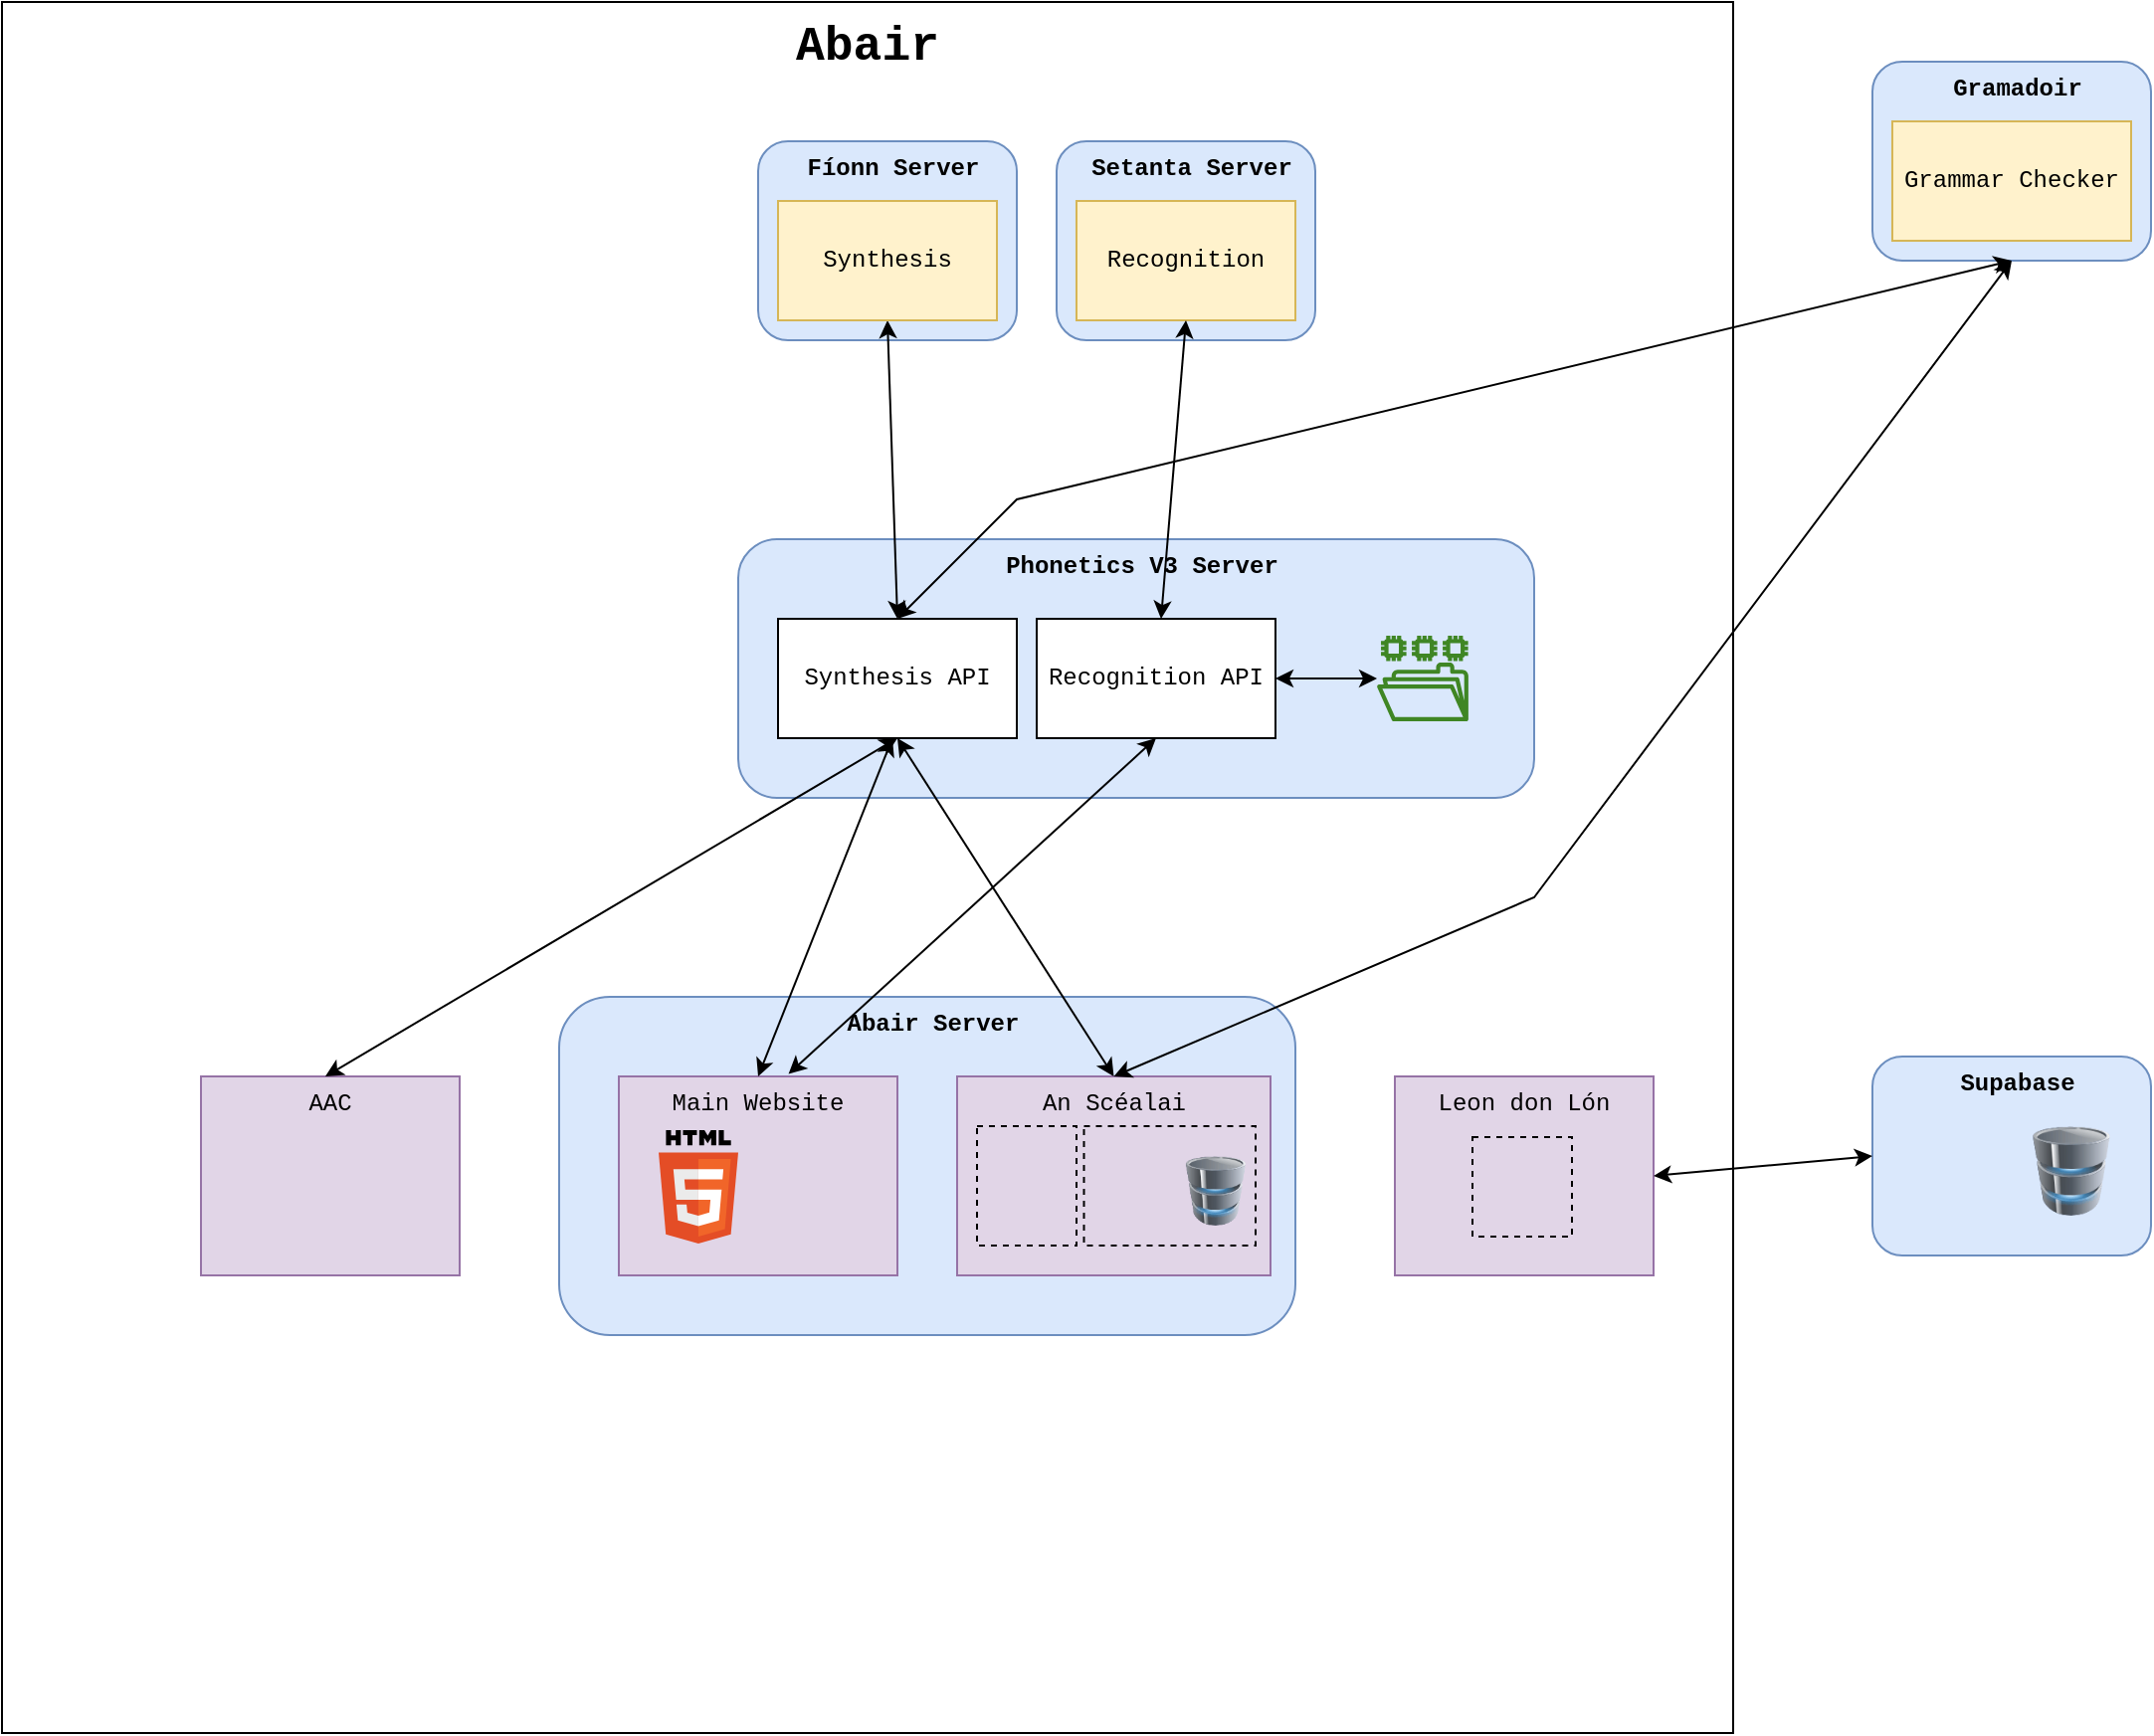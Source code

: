 <mxfile version="20.2.6" type="github">
  <diagram id="iL3Ci0VHsfsv6P6rhu0O" name="Page-1">
    <mxGraphModel dx="2249" dy="793" grid="1" gridSize="10" guides="1" tooltips="1" connect="1" arrows="1" fold="1" page="1" pageScale="1" pageWidth="827" pageHeight="1169" math="0" shadow="0">
      <root>
        <mxCell id="0" />
        <mxCell id="1" parent="0" />
        <mxCell id="GIwCOrzvr7B7RTmfqrwE-1" value="&lt;font face=&quot;Courier New&quot;&gt;&lt;b&gt;Abair&lt;/b&gt;&lt;/font&gt;" style="whiteSpace=wrap;html=1;aspect=fixed;verticalAlign=top;fontSize=24;fontFamily=Verdana;" vertex="1" parent="1">
          <mxGeometry x="-300" y="160" width="870" height="870" as="geometry" />
        </mxCell>
        <mxCell id="GIwCOrzvr7B7RTmfqrwE-10" value="Fíonn Server" style="rounded=1;whiteSpace=wrap;html=1;verticalAlign=top;align=center;labelPosition=center;verticalLabelPosition=middle;fontStyle=1;spacingTop=0;spacingLeft=6;fillColor=#dae8fc;strokeColor=#6c8ebf;fontFamily=Courier New;" vertex="1" parent="1">
          <mxGeometry x="80" y="230" width="130" height="100" as="geometry" />
        </mxCell>
        <mxCell id="GIwCOrzvr7B7RTmfqrwE-4" value="Phonetics V3 Server" style="rounded=1;whiteSpace=wrap;html=1;verticalAlign=top;align=center;labelPosition=center;verticalLabelPosition=middle;fontStyle=1;spacingTop=0;spacingLeft=6;fillColor=#dae8fc;strokeColor=#6c8ebf;fontFamily=Courier New;" vertex="1" parent="1">
          <mxGeometry x="70" y="430" width="400" height="130" as="geometry" />
        </mxCell>
        <mxCell id="GIwCOrzvr7B7RTmfqrwE-6" value="" style="endArrow=classic;startArrow=classic;html=1;rounded=0;entryX=0.5;entryY=1;entryDx=0;entryDy=0;exitX=0.5;exitY=0;exitDx=0;exitDy=0;" edge="1" parent="1" source="GIwCOrzvr7B7RTmfqrwE-8" target="GIwCOrzvr7B7RTmfqrwE-11">
          <mxGeometry width="50" height="50" relative="1" as="geometry">
            <mxPoint x="150" y="340" as="sourcePoint" />
            <mxPoint x="155" y="310" as="targetPoint" />
          </mxGeometry>
        </mxCell>
        <mxCell id="GIwCOrzvr7B7RTmfqrwE-8" value="Synthesis API" style="rounded=0;whiteSpace=wrap;html=1;fontFamily=Courier New;" vertex="1" parent="1">
          <mxGeometry x="90" y="470" width="120" height="60" as="geometry" />
        </mxCell>
        <mxCell id="GIwCOrzvr7B7RTmfqrwE-9" value="Recognition API" style="rounded=0;whiteSpace=wrap;html=1;fontFamily=Courier New;" vertex="1" parent="1">
          <mxGeometry x="220" y="470" width="120" height="60" as="geometry" />
        </mxCell>
        <mxCell id="GIwCOrzvr7B7RTmfqrwE-11" value="Synthesis" style="rounded=0;whiteSpace=wrap;html=1;fillColor=#fff2cc;strokeColor=#d6b656;fontFamily=Courier New;" vertex="1" parent="1">
          <mxGeometry x="90" y="260" width="110" height="60" as="geometry" />
        </mxCell>
        <mxCell id="GIwCOrzvr7B7RTmfqrwE-12" value="Setanta Server" style="rounded=1;whiteSpace=wrap;html=1;verticalAlign=top;align=center;labelPosition=center;verticalLabelPosition=middle;fontStyle=1;spacingTop=0;spacingLeft=6;fillColor=#dae8fc;strokeColor=#6c8ebf;fontFamily=Courier New;" vertex="1" parent="1">
          <mxGeometry x="230" y="230" width="130" height="100" as="geometry" />
        </mxCell>
        <mxCell id="GIwCOrzvr7B7RTmfqrwE-13" value="Recognition" style="rounded=0;whiteSpace=wrap;html=1;fillColor=#fff2cc;strokeColor=#d6b656;fontFamily=Courier New;" vertex="1" parent="1">
          <mxGeometry x="240" y="260" width="110" height="60" as="geometry" />
        </mxCell>
        <mxCell id="GIwCOrzvr7B7RTmfqrwE-14" value="Abair Server" style="rounded=1;whiteSpace=wrap;html=1;verticalAlign=top;align=center;labelPosition=center;verticalLabelPosition=middle;fontStyle=1;spacingTop=0;spacingLeft=6;fillColor=#dae8fc;strokeColor=#6c8ebf;fontFamily=Courier New;" vertex="1" parent="1">
          <mxGeometry x="-20" y="660" width="370" height="170" as="geometry" />
        </mxCell>
        <mxCell id="GIwCOrzvr7B7RTmfqrwE-7" value="" style="endArrow=classic;startArrow=classic;html=1;rounded=0;entryX=0.5;entryY=1;entryDx=0;entryDy=0;" edge="1" parent="1" source="GIwCOrzvr7B7RTmfqrwE-9" target="GIwCOrzvr7B7RTmfqrwE-13">
          <mxGeometry width="50" height="50" relative="1" as="geometry">
            <mxPoint x="280" y="370" as="sourcePoint" />
            <mxPoint x="290" y="320" as="targetPoint" />
          </mxGeometry>
        </mxCell>
        <mxCell id="GIwCOrzvr7B7RTmfqrwE-15" value="Gramadoir" style="rounded=1;whiteSpace=wrap;html=1;verticalAlign=top;align=center;labelPosition=center;verticalLabelPosition=middle;fontStyle=1;spacingTop=0;spacingLeft=6;fillColor=#dae8fc;strokeColor=#6c8ebf;fontFamily=Courier New;" vertex="1" parent="1">
          <mxGeometry x="640" y="190" width="140" height="100" as="geometry" />
        </mxCell>
        <mxCell id="GIwCOrzvr7B7RTmfqrwE-16" value="Grammar Checker" style="rounded=0;whiteSpace=wrap;html=1;fillColor=#fff2cc;strokeColor=#d6b656;fontFamily=Courier New;" vertex="1" parent="1">
          <mxGeometry x="650" y="220" width="120" height="60" as="geometry" />
        </mxCell>
        <mxCell id="GIwCOrzvr7B7RTmfqrwE-17" value="Main Website" style="rounded=0;whiteSpace=wrap;html=1;fontFamily=Courier New;fillColor=#e1d5e7;strokeColor=#9673a6;verticalAlign=top;" vertex="1" parent="1">
          <mxGeometry x="10" y="700" width="140" height="100" as="geometry" />
        </mxCell>
        <mxCell id="GIwCOrzvr7B7RTmfqrwE-18" value="An Scéalai" style="rounded=0;whiteSpace=wrap;html=1;fontFamily=Courier New;fillColor=#e1d5e7;strokeColor=#9673a6;verticalAlign=top;" vertex="1" parent="1">
          <mxGeometry x="180" y="700" width="157.5" height="100" as="geometry" />
        </mxCell>
        <mxCell id="GIwCOrzvr7B7RTmfqrwE-19" value="" style="endArrow=classic;startArrow=classic;html=1;rounded=0;entryX=0.5;entryY=1;entryDx=0;entryDy=0;exitX=0.5;exitY=0;exitDx=0;exitDy=0;" edge="1" parent="1" source="GIwCOrzvr7B7RTmfqrwE-17">
          <mxGeometry width="50" height="50" relative="1" as="geometry">
            <mxPoint x="152.5" y="680" as="sourcePoint" />
            <mxPoint x="147.5" y="530" as="targetPoint" />
          </mxGeometry>
        </mxCell>
        <mxCell id="GIwCOrzvr7B7RTmfqrwE-20" value="" style="endArrow=classic;startArrow=classic;html=1;rounded=0;entryX=0.5;entryY=1;entryDx=0;entryDy=0;exitX=0.5;exitY=0;exitDx=0;exitDy=0;" edge="1" parent="1" source="GIwCOrzvr7B7RTmfqrwE-18" target="GIwCOrzvr7B7RTmfqrwE-8">
          <mxGeometry width="50" height="50" relative="1" as="geometry">
            <mxPoint x="160" y="710" as="sourcePoint" />
            <mxPoint x="157.5" y="540" as="targetPoint" />
          </mxGeometry>
        </mxCell>
        <mxCell id="GIwCOrzvr7B7RTmfqrwE-21" value="" style="endArrow=classic;startArrow=classic;html=1;rounded=0;entryX=0.5;entryY=1;entryDx=0;entryDy=0;exitX=0.609;exitY=-0.012;exitDx=0;exitDy=0;exitPerimeter=0;" edge="1" parent="1" source="GIwCOrzvr7B7RTmfqrwE-17" target="GIwCOrzvr7B7RTmfqrwE-9">
          <mxGeometry width="50" height="50" relative="1" as="geometry">
            <mxPoint x="150" y="700" as="sourcePoint" />
            <mxPoint x="157.5" y="540" as="targetPoint" />
          </mxGeometry>
        </mxCell>
        <mxCell id="GIwCOrzvr7B7RTmfqrwE-23" value="" style="endArrow=classic;startArrow=classic;html=1;rounded=0;entryX=0.5;entryY=1;entryDx=0;entryDy=0;exitX=0.5;exitY=0;exitDx=0;exitDy=0;" edge="1" parent="1" source="GIwCOrzvr7B7RTmfqrwE-18" target="GIwCOrzvr7B7RTmfqrwE-15">
          <mxGeometry width="50" height="50" relative="1" as="geometry">
            <mxPoint x="290" y="710" as="sourcePoint" />
            <mxPoint x="160" y="540" as="targetPoint" />
            <Array as="points">
              <mxPoint x="470" y="610" />
            </Array>
          </mxGeometry>
        </mxCell>
        <mxCell id="GIwCOrzvr7B7RTmfqrwE-24" value="Leon don Lón" style="rounded=0;whiteSpace=wrap;html=1;fontFamily=Courier New;fillColor=#e1d5e7;strokeColor=#9673a6;verticalAlign=top;" vertex="1" parent="1">
          <mxGeometry x="400" y="700" width="130" height="100" as="geometry" />
        </mxCell>
        <mxCell id="GIwCOrzvr7B7RTmfqrwE-25" value="Supabase" style="rounded=1;whiteSpace=wrap;html=1;verticalAlign=top;align=center;labelPosition=center;verticalLabelPosition=middle;fontStyle=1;spacingTop=0;spacingLeft=6;fillColor=#dae8fc;strokeColor=#6c8ebf;fontFamily=Courier New;" vertex="1" parent="1">
          <mxGeometry x="640" y="690" width="140" height="100" as="geometry" />
        </mxCell>
        <mxCell id="GIwCOrzvr7B7RTmfqrwE-27" value="" style="image;html=1;image=img/lib/clip_art/computers/Database_128x128.png;rounded=0;fontFamily=Courier New;fontSize=24;" vertex="1" parent="1">
          <mxGeometry x="720" y="725" width="40" height="45" as="geometry" />
        </mxCell>
        <mxCell id="GIwCOrzvr7B7RTmfqrwE-28" value="" style="endArrow=classic;startArrow=classic;html=1;rounded=0;entryX=0;entryY=0.5;entryDx=0;entryDy=0;exitX=1;exitY=0.5;exitDx=0;exitDy=0;" edge="1" parent="1" source="GIwCOrzvr7B7RTmfqrwE-24" target="GIwCOrzvr7B7RTmfqrwE-25">
          <mxGeometry width="50" height="50" relative="1" as="geometry">
            <mxPoint x="515" y="740" as="sourcePoint" />
            <mxPoint x="645" y="570" as="targetPoint" />
          </mxGeometry>
        </mxCell>
        <mxCell id="GIwCOrzvr7B7RTmfqrwE-35" value="" style="rounded=0;whiteSpace=wrap;html=1;fontFamily=Courier New;fontSize=24;fillColor=none;dashed=1;strokeWidth=1;" vertex="1" parent="1">
          <mxGeometry x="243.75" y="725" width="86.25" height="60" as="geometry" />
        </mxCell>
        <mxCell id="GIwCOrzvr7B7RTmfqrwE-29" value="" style="image;html=1;image=img/lib/clip_art/computers/Database_128x128.png;rounded=0;fontFamily=Courier New;fontSize=24;" vertex="1" parent="1">
          <mxGeometry x="290" y="740" width="40" height="35" as="geometry" />
        </mxCell>
        <mxCell id="GIwCOrzvr7B7RTmfqrwE-31" value="" style="shape=image;html=1;verticalAlign=top;verticalLabelPosition=bottom;labelBackgroundColor=#ffffff;imageAspect=0;aspect=fixed;image=https://cdn1.iconfinder.com/data/icons/unicons-line-vol-5/24/react-128.png;rounded=0;fontFamily=Courier New;fontSize=24;fillColor=none;dashed=1;strokeWidth=1;" vertex="1" parent="1">
          <mxGeometry x="441" y="731.5" width="48" height="48" as="geometry" />
        </mxCell>
        <mxCell id="GIwCOrzvr7B7RTmfqrwE-32" value="" style="rounded=0;whiteSpace=wrap;html=1;fontFamily=Courier New;fontSize=24;fillColor=none;dashed=1;strokeWidth=1;" vertex="1" parent="1">
          <mxGeometry x="190" y="725" width="50" height="60" as="geometry" />
        </mxCell>
        <mxCell id="GIwCOrzvr7B7RTmfqrwE-33" value="" style="shape=image;html=1;verticalAlign=top;verticalLabelPosition=bottom;labelBackgroundColor=#ffffff;imageAspect=0;aspect=fixed;image=https://cdn1.iconfinder.com/data/icons/ionicons-fill-vol-1/512/logo-angular-128.png;rounded=0;fontFamily=Courier New;fontSize=24;" vertex="1" parent="1">
          <mxGeometry x="195" y="735" width="40" height="40" as="geometry" />
        </mxCell>
        <mxCell id="GIwCOrzvr7B7RTmfqrwE-36" value="" style="shape=image;html=1;verticalAlign=top;verticalLabelPosition=bottom;labelBackgroundColor=#ffffff;imageAspect=0;aspect=fixed;image=https://cdn4.iconfinder.com/data/icons/ios-web-user-interface-multi-circle-flat-vol-3/512/Authorisation_lock_padlock_password_privacy_safe_security-128.png;rounded=0;fontFamily=Courier New;fontSize=24;" vertex="1" parent="1">
          <mxGeometry x="252" y="737" width="38" height="38" as="geometry" />
        </mxCell>
        <mxCell id="GIwCOrzvr7B7RTmfqrwE-38" value="" style="rounded=0;whiteSpace=wrap;html=1;fontFamily=Courier New;fontSize=24;fillColor=none;dashed=1;strokeWidth=1;" vertex="1" parent="1">
          <mxGeometry x="439" y="730.5" width="50" height="50" as="geometry" />
        </mxCell>
        <mxCell id="GIwCOrzvr7B7RTmfqrwE-39" value="" style="shape=image;html=1;verticalAlign=top;verticalLabelPosition=bottom;labelBackgroundColor=#ffffff;imageAspect=0;aspect=fixed;image=https://cdn4.iconfinder.com/data/icons/ios-web-user-interface-multi-circle-flat-vol-3/512/Authorisation_lock_padlock_password_privacy_safe_security-128.png;rounded=0;fontFamily=Courier New;fontSize=24;" vertex="1" parent="1">
          <mxGeometry x="670" y="729.5" width="38" height="38" as="geometry" />
        </mxCell>
        <mxCell id="GIwCOrzvr7B7RTmfqrwE-41" value="" style="shape=image;html=1;verticalAlign=top;verticalLabelPosition=bottom;labelBackgroundColor=#ffffff;imageAspect=0;aspect=fixed;image=https://cdn1.iconfinder.com/data/icons/ionicons-fill-vol-2/512/logo-javascript-128.png;rounded=0;dashed=1;fontFamily=Courier New;fontSize=24;strokeWidth=1;fillColor=none;" vertex="1" parent="1">
          <mxGeometry x="80" y="733.25" width="48.5" height="48.5" as="geometry" />
        </mxCell>
        <mxCell id="GIwCOrzvr7B7RTmfqrwE-42" value="" style="dashed=0;outlineConnect=0;html=1;align=center;labelPosition=center;verticalLabelPosition=bottom;verticalAlign=top;shape=mxgraph.weblogos.html5;rounded=0;fontFamily=Courier New;fontSize=24;strokeWidth=1;fillColor=none;" vertex="1" parent="1">
          <mxGeometry x="30" y="727" width="40" height="57" as="geometry" />
        </mxCell>
        <mxCell id="GIwCOrzvr7B7RTmfqrwE-44" value="" style="sketch=0;outlineConnect=0;fontColor=#232F3E;gradientColor=none;fillColor=#3F8624;strokeColor=none;dashed=0;verticalLabelPosition=bottom;verticalAlign=top;align=center;html=1;fontSize=12;fontStyle=0;aspect=fixed;pointerEvents=1;shape=mxgraph.aws4.file_system;rounded=0;fontFamily=Courier New;" vertex="1" parent="1">
          <mxGeometry x="391" y="478.5" width="45.95" height="43" as="geometry" />
        </mxCell>
        <mxCell id="GIwCOrzvr7B7RTmfqrwE-45" value="" style="endArrow=classic;startArrow=classic;html=1;rounded=0;" edge="1" parent="1" target="GIwCOrzvr7B7RTmfqrwE-44">
          <mxGeometry width="50" height="50" relative="1" as="geometry">
            <mxPoint x="340" y="500" as="sourcePoint" />
            <mxPoint x="352.5" y="350" as="targetPoint" />
          </mxGeometry>
        </mxCell>
        <mxCell id="GIwCOrzvr7B7RTmfqrwE-46" value="AAC" style="rounded=0;whiteSpace=wrap;html=1;fontFamily=Courier New;fillColor=#e1d5e7;strokeColor=#9673a6;verticalAlign=top;" vertex="1" parent="1">
          <mxGeometry x="-200" y="700" width="130" height="100" as="geometry" />
        </mxCell>
        <mxCell id="GIwCOrzvr7B7RTmfqrwE-47" value="" style="endArrow=classic;startArrow=classic;html=1;rounded=0;entryX=0.5;entryY=1;entryDx=0;entryDy=0;exitX=0.5;exitY=0;exitDx=0;exitDy=0;" edge="1" parent="1" target="GIwCOrzvr7B7RTmfqrwE-8">
          <mxGeometry width="50" height="50" relative="1" as="geometry">
            <mxPoint x="-137.5" y="700" as="sourcePoint" />
            <mxPoint x="-70" y="530" as="targetPoint" />
          </mxGeometry>
        </mxCell>
        <mxCell id="GIwCOrzvr7B7RTmfqrwE-48" value="" style="endArrow=classic;startArrow=classic;html=1;rounded=0;entryX=0.5;entryY=1;entryDx=0;entryDy=0;exitX=0.5;exitY=0;exitDx=0;exitDy=0;" edge="1" parent="1" source="GIwCOrzvr7B7RTmfqrwE-8" target="GIwCOrzvr7B7RTmfqrwE-15">
          <mxGeometry width="50" height="50" relative="1" as="geometry">
            <mxPoint x="160" y="480" as="sourcePoint" />
            <mxPoint x="155" y="330" as="targetPoint" />
            <Array as="points">
              <mxPoint x="210" y="410" />
            </Array>
          </mxGeometry>
        </mxCell>
      </root>
    </mxGraphModel>
  </diagram>
</mxfile>
